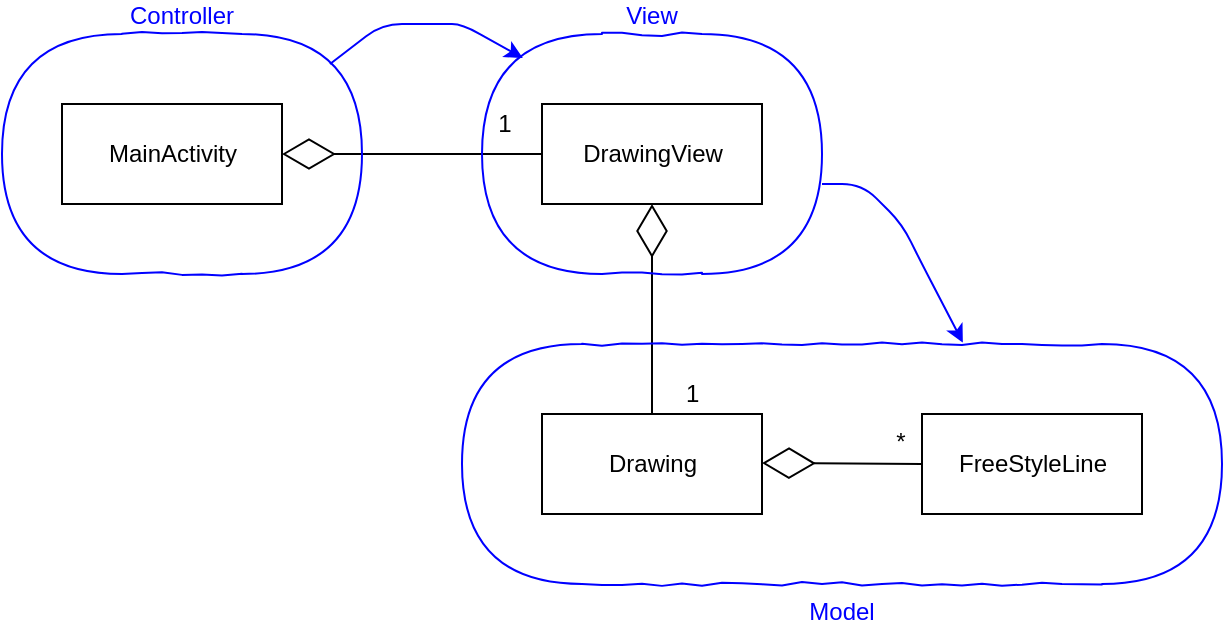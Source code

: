 <mxfile version="12.1.3" type="device" pages="1"><diagram id="Wag0u6_NZm4uqmxm5ulH" name="Page-1"><mxGraphModel dx="732" dy="491" grid="1" gridSize="10" guides="1" tooltips="1" connect="1" arrows="1" fold="1" page="1" pageScale="1" pageWidth="827" pageHeight="1169" math="0" shadow="0"><root><mxCell id="0"/><mxCell id="1" parent="0"/><mxCell id="r71puIE21huBRmvZCwyF-3" value="MainActivity" style="html=1;" parent="1" vertex="1"><mxGeometry x="50" y="160" width="110" height="50" as="geometry"/></mxCell><mxCell id="r71puIE21huBRmvZCwyF-4" value="DrawingView" style="html=1;" parent="1" vertex="1"><mxGeometry x="290" y="160" width="110" height="50" as="geometry"/></mxCell><mxCell id="r71puIE21huBRmvZCwyF-5" value="" style="endArrow=diamondThin;endFill=0;endSize=24;html=1;entryX=1;entryY=0.5;entryDx=0;entryDy=0;exitX=0;exitY=0.5;exitDx=0;exitDy=0;align=right;" parent="1" source="r71puIE21huBRmvZCwyF-4" target="r71puIE21huBRmvZCwyF-3" edge="1"><mxGeometry width="160" relative="1" as="geometry"><mxPoint x="220" y="250" as="sourcePoint"/><mxPoint x="380" y="250" as="targetPoint"/></mxGeometry></mxCell><mxCell id="r71puIE21huBRmvZCwyF-10" value="1" style="text;html=1;resizable=0;points=[];align=center;verticalAlign=middle;labelBackgroundColor=#ffffff;" parent="r71puIE21huBRmvZCwyF-5" vertex="1" connectable="0"><mxGeometry x="-0.692" relative="1" as="geometry"><mxPoint x="1" y="-15" as="offset"/></mxGeometry></mxCell><mxCell id="r71puIE21huBRmvZCwyF-6" value="Drawing" style="html=1;" parent="1" vertex="1"><mxGeometry x="290" y="315" width="110" height="50" as="geometry"/></mxCell><mxCell id="r71puIE21huBRmvZCwyF-7" value="" style="endArrow=diamondThin;endFill=0;endSize=24;html=1;exitX=0.5;exitY=0;exitDx=0;exitDy=0;" parent="1" source="r71puIE21huBRmvZCwyF-6" target="r71puIE21huBRmvZCwyF-4" edge="1"><mxGeometry width="160" relative="1" as="geometry"><mxPoint x="350" y="290" as="sourcePoint"/><mxPoint x="220" y="310" as="targetPoint"/></mxGeometry></mxCell><mxCell id="r71puIE21huBRmvZCwyF-13" value="1&lt;br&gt;" style="text;html=1;resizable=0;points=[];autosize=1;align=left;verticalAlign=top;spacingTop=-4;" parent="1" vertex="1"><mxGeometry x="360" y="295" width="20" height="20" as="geometry"/></mxCell><mxCell id="r71puIE21huBRmvZCwyF-14" value="FreeStyleLine" style="html=1;" parent="1" vertex="1"><mxGeometry x="480" y="315" width="110" height="50" as="geometry"/></mxCell><mxCell id="r71puIE21huBRmvZCwyF-15" value="" style="endArrow=diamondThin;endFill=0;endSize=24;html=1;entryX=1;entryY=0.5;entryDx=0;entryDy=0;exitX=0;exitY=0.5;exitDx=0;exitDy=0;align=right;" parent="1" source="r71puIE21huBRmvZCwyF-14" edge="1"><mxGeometry width="160" relative="1" as="geometry"><mxPoint x="470.0" y="339.5" as="sourcePoint"/><mxPoint x="400.0" y="339.5" as="targetPoint"/></mxGeometry></mxCell><mxCell id="r71puIE21huBRmvZCwyF-16" value="*" style="text;html=1;resizable=0;points=[];align=center;verticalAlign=middle;labelBackgroundColor=#ffffff;" parent="r71puIE21huBRmvZCwyF-15" vertex="1" connectable="0"><mxGeometry x="-0.692" relative="1" as="geometry"><mxPoint x="1" y="-11" as="offset"/></mxGeometry></mxCell><mxCell id="r71puIE21huBRmvZCwyF-18" value="Model" style="rounded=1;whiteSpace=wrap;html=1;shadow=0;comic=1;fillColor=none;arcSize=50;labelPosition=center;verticalLabelPosition=bottom;align=center;verticalAlign=top;strokeColor=#0000FF;fontColor=#0000FF;" parent="1" vertex="1"><mxGeometry x="250" y="280" width="380" height="120" as="geometry"/></mxCell><mxCell id="r71puIE21huBRmvZCwyF-19" value="View" style="rounded=1;whiteSpace=wrap;html=1;shadow=0;comic=1;fillColor=none;arcSize=50;labelPosition=center;verticalLabelPosition=top;align=center;verticalAlign=bottom;fontColor=#0000FF;strokeColor=#0000FF;" parent="1" vertex="1"><mxGeometry x="260" y="125" width="170" height="120" as="geometry"/></mxCell><mxCell id="r71puIE21huBRmvZCwyF-20" value="Controller" style="rounded=1;whiteSpace=wrap;html=1;shadow=0;comic=1;fillColor=none;arcSize=50;labelPosition=center;verticalLabelPosition=top;align=center;verticalAlign=bottom;fontColor=#0000FF;strokeColor=#0000FF;" parent="1" vertex="1"><mxGeometry x="20" y="125" width="180" height="120" as="geometry"/></mxCell><mxCell id="RFk7KZctjbGEP1fXfMwV-3" value="" style="endArrow=classic;html=1;entryX=0.12;entryY=0.1;entryDx=0;entryDy=0;entryPerimeter=0;strokeColor=#0000FF;" edge="1" parent="1" target="r71puIE21huBRmvZCwyF-19"><mxGeometry width="50" height="50" relative="1" as="geometry"><mxPoint x="184" y="140" as="sourcePoint"/><mxPoint x="260" y="90" as="targetPoint"/><Array as="points"><mxPoint x="210" y="120"/><mxPoint x="230" y="120"/><mxPoint x="250" y="120"/></Array></mxGeometry></mxCell><mxCell id="RFk7KZctjbGEP1fXfMwV-4" value="" style="endArrow=classic;html=1;entryX=0.659;entryY=-0.006;entryDx=0;entryDy=0;entryPerimeter=0;strokeColor=#0000FF;" edge="1" parent="1" target="r71puIE21huBRmvZCwyF-18"><mxGeometry width="50" height="50" relative="1" as="geometry"><mxPoint x="430" y="200" as="sourcePoint"/><mxPoint x="526.4" y="197" as="targetPoint"/><Array as="points"><mxPoint x="450" y="200"/><mxPoint x="470" y="220"/><mxPoint x="480" y="240"/></Array></mxGeometry></mxCell></root></mxGraphModel></diagram></mxfile>